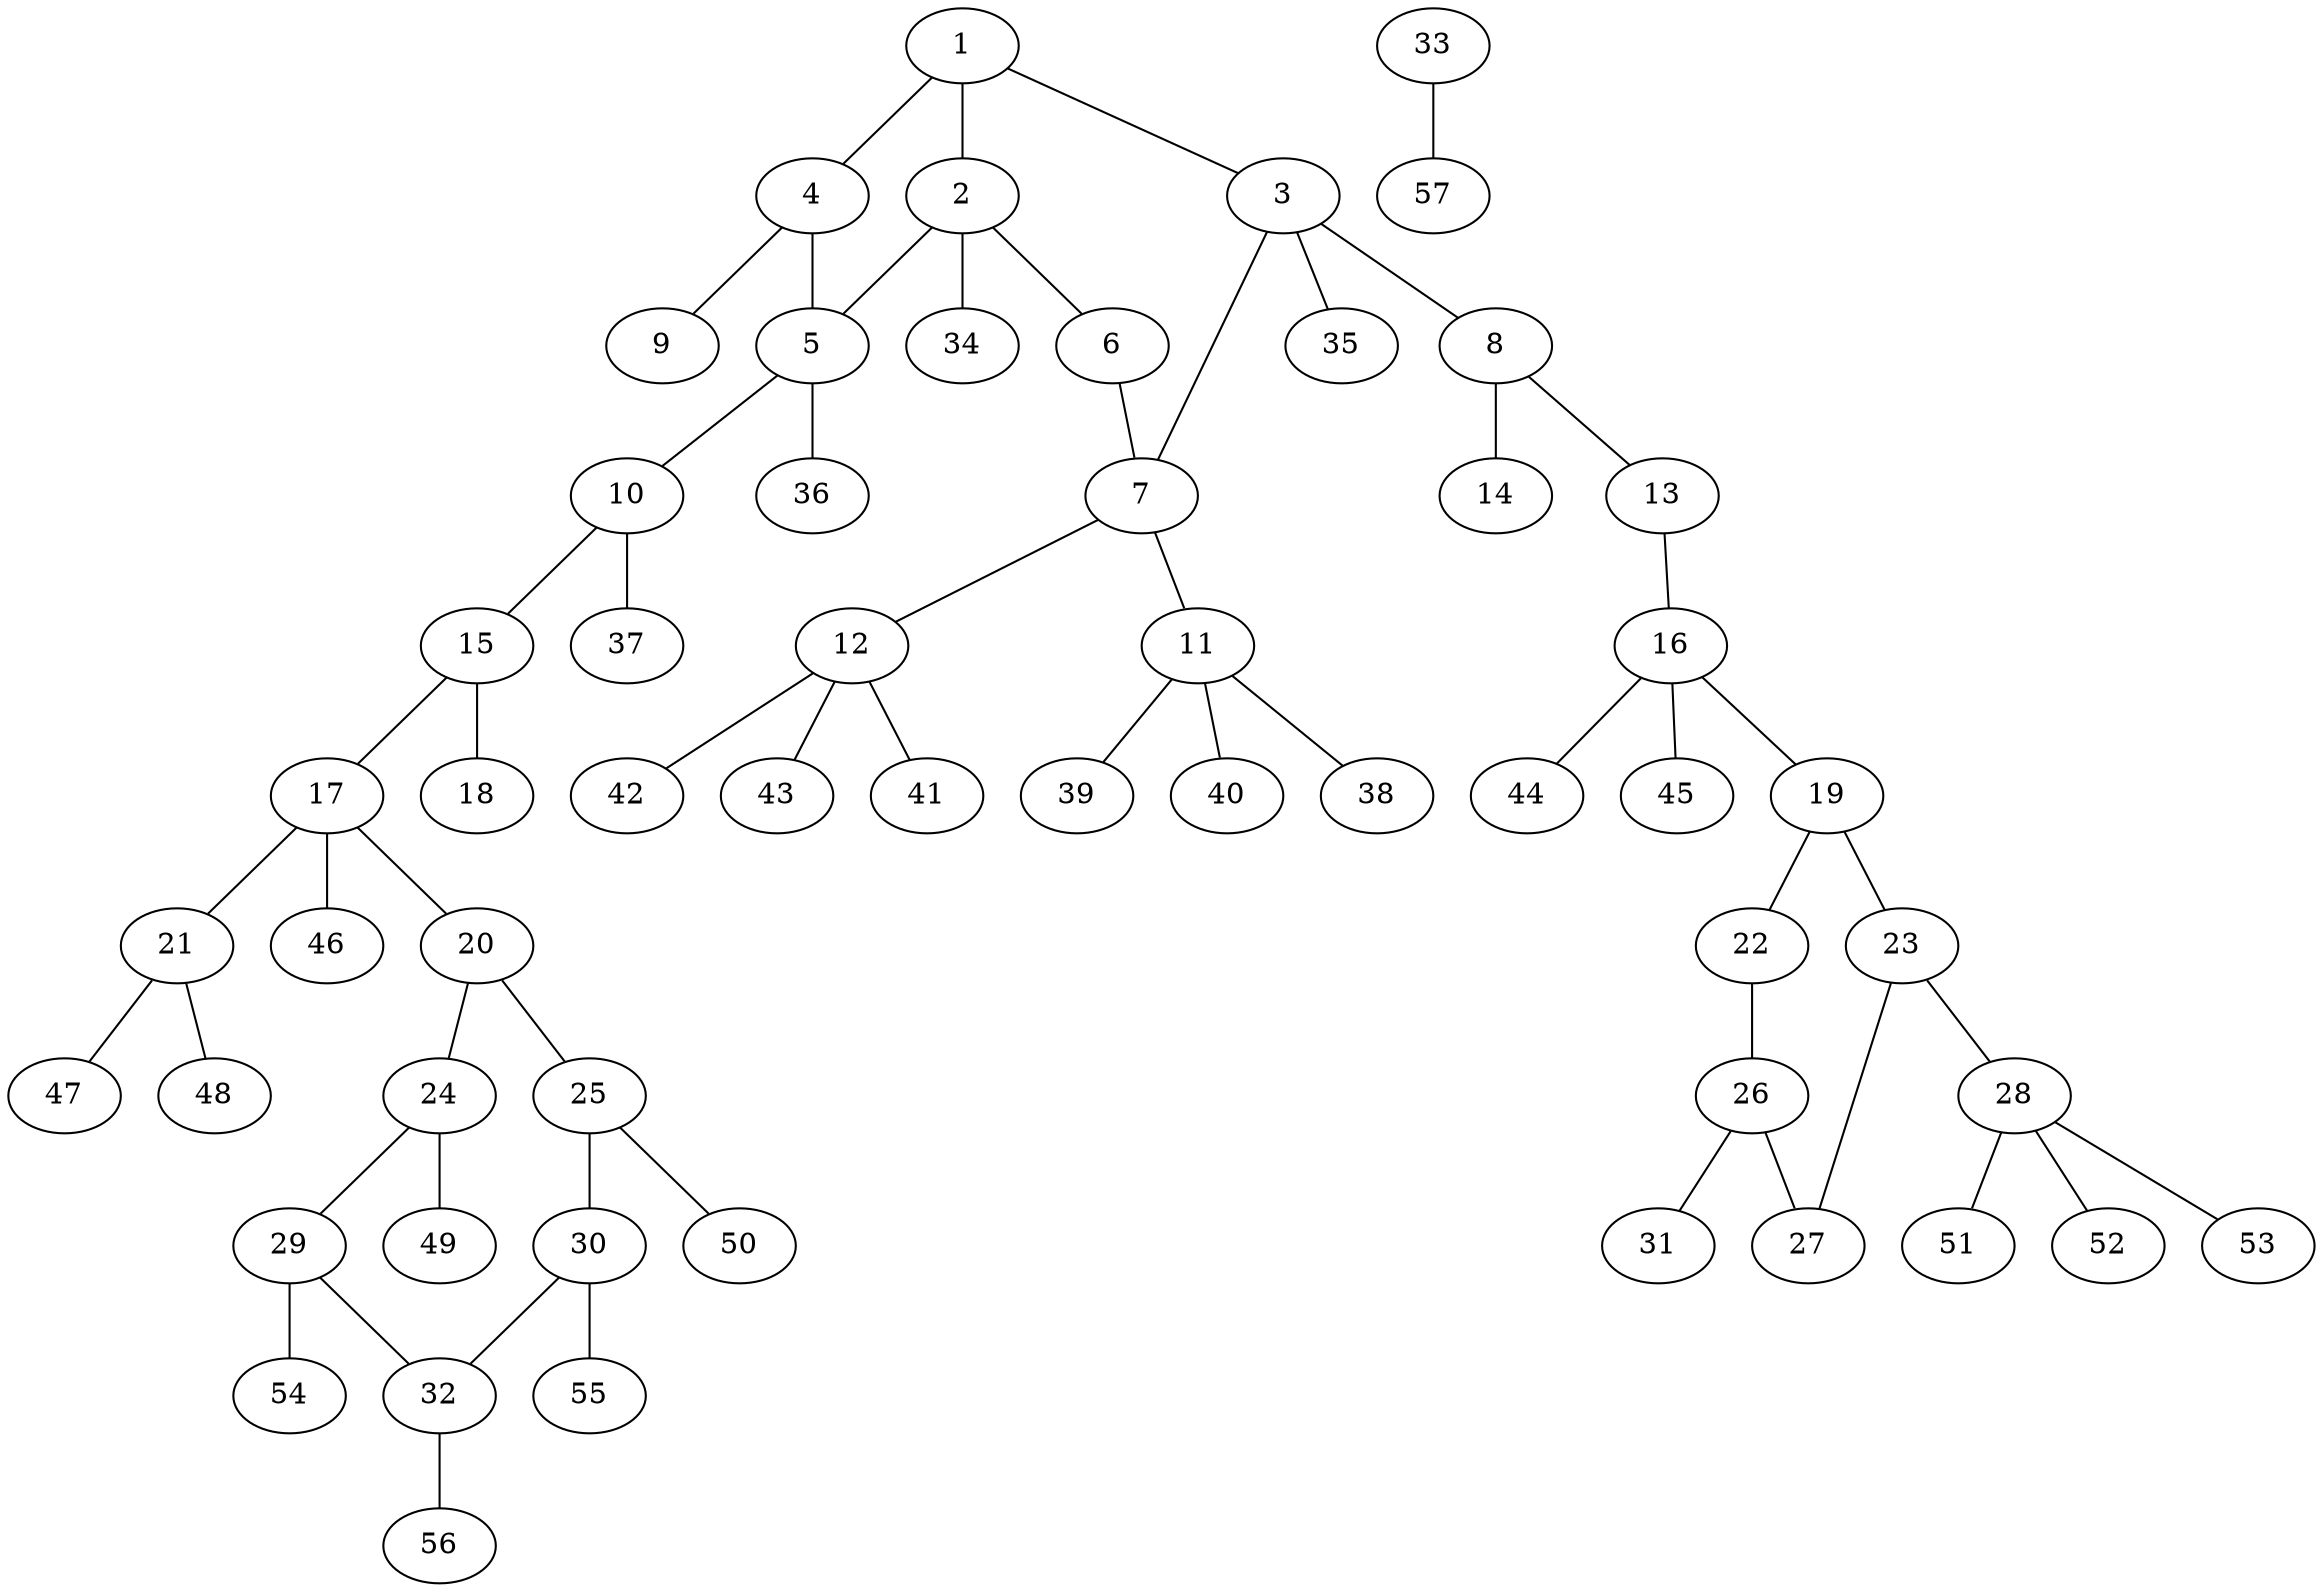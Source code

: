 graph molecule_3496 {
	1	 [chem=N];
	2	 [chem=C];
	1 -- 2	 [valence=1];
	3	 [chem=C];
	1 -- 3	 [valence=1];
	4	 [chem=C];
	1 -- 4	 [valence=1];
	5	 [chem=C];
	2 -- 5	 [valence=1];
	6	 [chem=S];
	2 -- 6	 [valence=1];
	34	 [chem=H];
	2 -- 34	 [valence=1];
	7	 [chem=C];
	3 -- 7	 [valence=1];
	8	 [chem=C];
	3 -- 8	 [valence=1];
	35	 [chem=H];
	3 -- 35	 [valence=1];
	4 -- 5	 [valence=1];
	9	 [chem=O];
	4 -- 9	 [valence=2];
	10	 [chem=N];
	5 -- 10	 [valence=1];
	36	 [chem=H];
	5 -- 36	 [valence=1];
	6 -- 7	 [valence=1];
	11	 [chem=C];
	7 -- 11	 [valence=1];
	12	 [chem=C];
	7 -- 12	 [valence=1];
	13	 [chem=O];
	8 -- 13	 [valence=1];
	14	 [chem=O];
	8 -- 14	 [valence=2];
	15	 [chem=C];
	10 -- 15	 [valence=1];
	37	 [chem=H];
	10 -- 37	 [valence=1];
	38	 [chem=H];
	11 -- 38	 [valence=1];
	39	 [chem=H];
	11 -- 39	 [valence=1];
	40	 [chem=H];
	11 -- 40	 [valence=1];
	41	 [chem=H];
	12 -- 41	 [valence=1];
	42	 [chem=H];
	12 -- 42	 [valence=1];
	43	 [chem=H];
	12 -- 43	 [valence=1];
	16	 [chem=C];
	13 -- 16	 [valence=1];
	17	 [chem=C];
	15 -- 17	 [valence=1];
	18	 [chem=O];
	15 -- 18	 [valence=2];
	19	 [chem=C];
	16 -- 19	 [valence=1];
	44	 [chem=H];
	16 -- 44	 [valence=1];
	45	 [chem=H];
	16 -- 45	 [valence=1];
	20	 [chem=C];
	17 -- 20	 [valence=1];
	21	 [chem=N];
	17 -- 21	 [valence=1];
	46	 [chem=H];
	17 -- 46	 [valence=1];
	22	 [chem=O];
	19 -- 22	 [valence=1];
	23	 [chem=C];
	19 -- 23	 [valence=2];
	24	 [chem=C];
	20 -- 24	 [valence=2];
	25	 [chem=C];
	20 -- 25	 [valence=1];
	47	 [chem=H];
	21 -- 47	 [valence=1];
	48	 [chem=H];
	21 -- 48	 [valence=1];
	26	 [chem=C];
	22 -- 26	 [valence=1];
	27	 [chem=O];
	23 -- 27	 [valence=1];
	28	 [chem=C];
	23 -- 28	 [valence=1];
	29	 [chem=C];
	24 -- 29	 [valence=1];
	49	 [chem=H];
	24 -- 49	 [valence=1];
	30	 [chem=C];
	25 -- 30	 [valence=2];
	50	 [chem=H];
	25 -- 50	 [valence=1];
	26 -- 27	 [valence=1];
	31	 [chem=O];
	26 -- 31	 [valence=2];
	51	 [chem=H];
	28 -- 51	 [valence=1];
	52	 [chem=H];
	28 -- 52	 [valence=1];
	53	 [chem=H];
	28 -- 53	 [valence=1];
	32	 [chem=C];
	29 -- 32	 [valence=2];
	54	 [chem=H];
	29 -- 54	 [valence=1];
	30 -- 32	 [valence=1];
	55	 [chem=H];
	30 -- 55	 [valence=1];
	56	 [chem=H];
	32 -- 56	 [valence=1];
	33	 [chem=Cl];
	57	 [chem=H];
	33 -- 57	 [valence=1];
}
